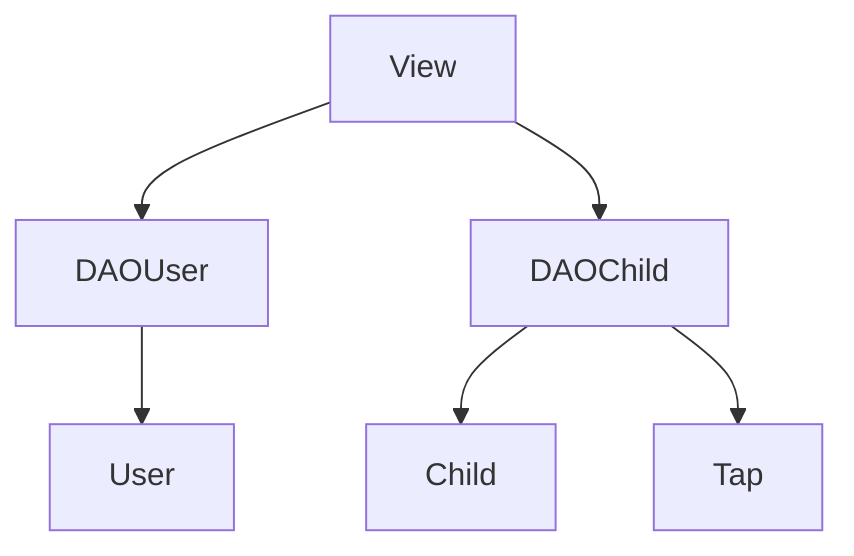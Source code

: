 flowchart TD;
    A[View]
    A --> B[DAOUser] 
    A --> C[DAOChild]
    B --> D[User]
    C --> E[Child]
    C --> F[Tap]